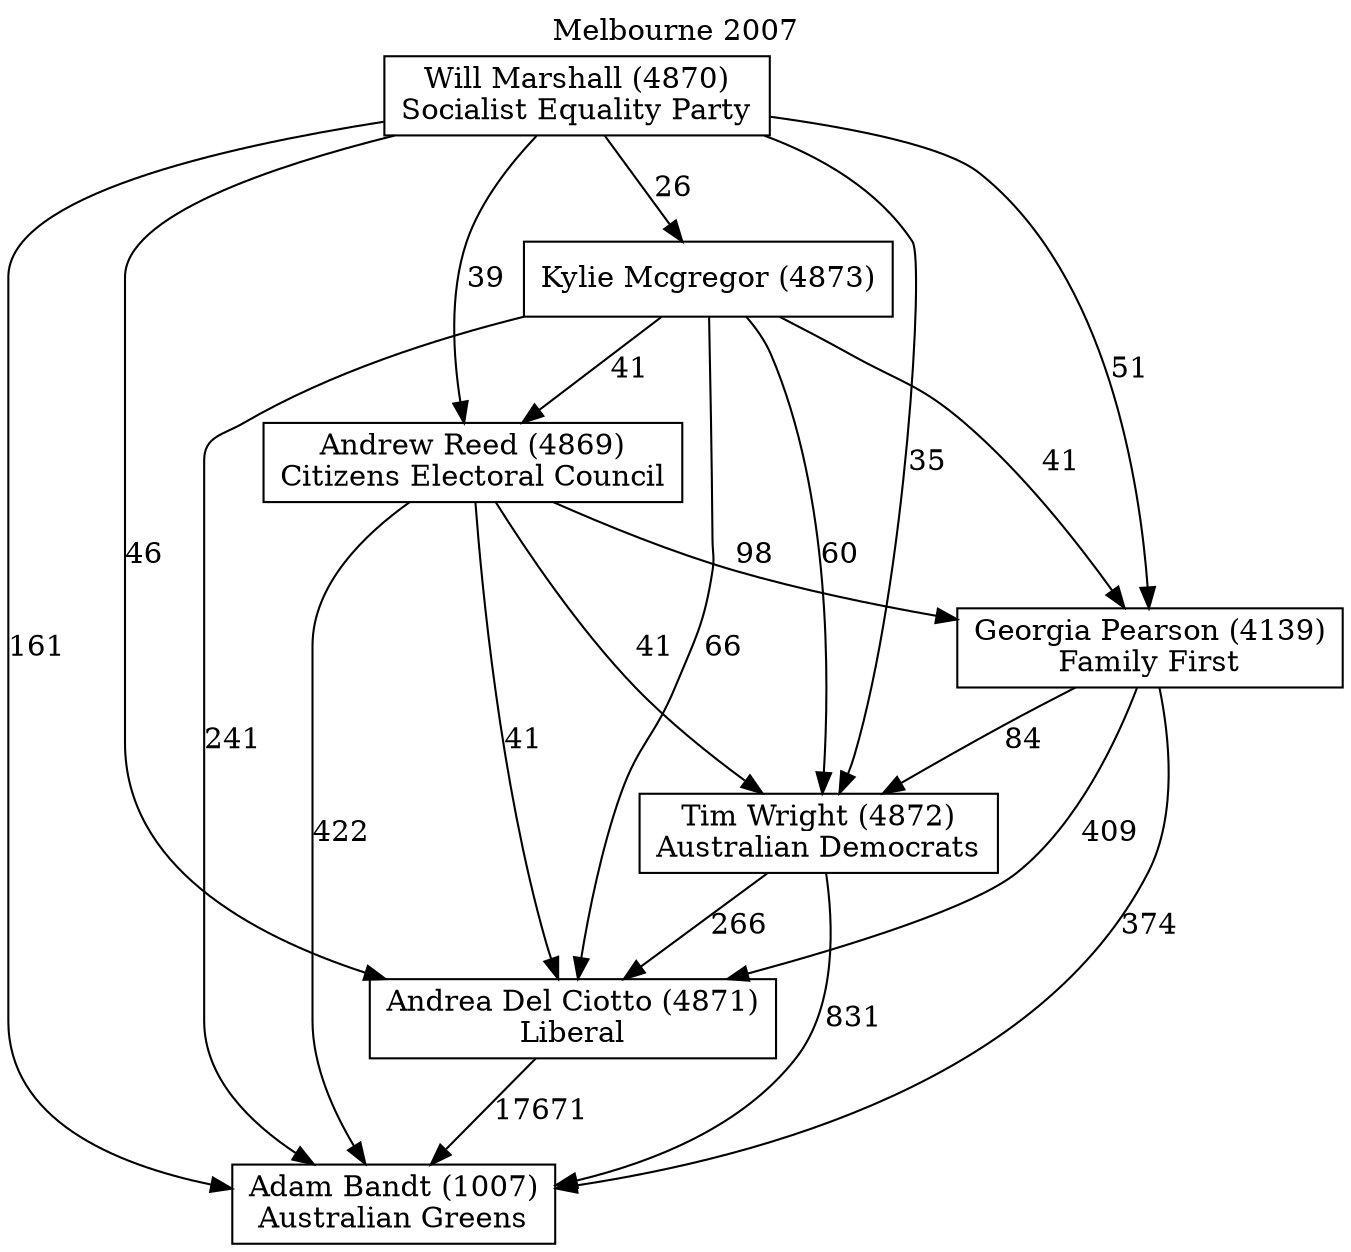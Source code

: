 // House preference flow
digraph "Adam Bandt (1007)_Melbourne_2007" {
	graph [label="Melbourne 2007" labelloc=t mclimit=10]
	node [shape=box]
	"Adam Bandt (1007)" [label="Adam Bandt (1007)
Australian Greens"]
	"Andrea Del Ciotto (4871)" [label="Andrea Del Ciotto (4871)
Liberal"]
	"Tim Wright (4872)" [label="Tim Wright (4872)
Australian Democrats"]
	"Georgia Pearson (4139)" [label="Georgia Pearson (4139)
Family First"]
	"Andrew Reed (4869)" [label="Andrew Reed (4869)
Citizens Electoral Council"]
	"Kylie Mcgregor (4873)" [label="Kylie Mcgregor (4873)
"]
	"Will Marshall (4870)" [label="Will Marshall (4870)
Socialist Equality Party"]
	"Adam Bandt (1007)" [label="Adam Bandt (1007)
Australian Greens"]
	"Tim Wright (4872)" [label="Tim Wright (4872)
Australian Democrats"]
	"Georgia Pearson (4139)" [label="Georgia Pearson (4139)
Family First"]
	"Andrew Reed (4869)" [label="Andrew Reed (4869)
Citizens Electoral Council"]
	"Kylie Mcgregor (4873)" [label="Kylie Mcgregor (4873)
"]
	"Will Marshall (4870)" [label="Will Marshall (4870)
Socialist Equality Party"]
	"Adam Bandt (1007)" [label="Adam Bandt (1007)
Australian Greens"]
	"Georgia Pearson (4139)" [label="Georgia Pearson (4139)
Family First"]
	"Andrew Reed (4869)" [label="Andrew Reed (4869)
Citizens Electoral Council"]
	"Kylie Mcgregor (4873)" [label="Kylie Mcgregor (4873)
"]
	"Will Marshall (4870)" [label="Will Marshall (4870)
Socialist Equality Party"]
	"Adam Bandt (1007)" [label="Adam Bandt (1007)
Australian Greens"]
	"Andrew Reed (4869)" [label="Andrew Reed (4869)
Citizens Electoral Council"]
	"Kylie Mcgregor (4873)" [label="Kylie Mcgregor (4873)
"]
	"Will Marshall (4870)" [label="Will Marshall (4870)
Socialist Equality Party"]
	"Adam Bandt (1007)" [label="Adam Bandt (1007)
Australian Greens"]
	"Kylie Mcgregor (4873)" [label="Kylie Mcgregor (4873)
"]
	"Will Marshall (4870)" [label="Will Marshall (4870)
Socialist Equality Party"]
	"Adam Bandt (1007)" [label="Adam Bandt (1007)
Australian Greens"]
	"Will Marshall (4870)" [label="Will Marshall (4870)
Socialist Equality Party"]
	"Will Marshall (4870)" [label="Will Marshall (4870)
Socialist Equality Party"]
	"Kylie Mcgregor (4873)" [label="Kylie Mcgregor (4873)
"]
	"Will Marshall (4870)" [label="Will Marshall (4870)
Socialist Equality Party"]
	"Will Marshall (4870)" [label="Will Marshall (4870)
Socialist Equality Party"]
	"Andrew Reed (4869)" [label="Andrew Reed (4869)
Citizens Electoral Council"]
	"Kylie Mcgregor (4873)" [label="Kylie Mcgregor (4873)
"]
	"Will Marshall (4870)" [label="Will Marshall (4870)
Socialist Equality Party"]
	"Andrew Reed (4869)" [label="Andrew Reed (4869)
Citizens Electoral Council"]
	"Will Marshall (4870)" [label="Will Marshall (4870)
Socialist Equality Party"]
	"Will Marshall (4870)" [label="Will Marshall (4870)
Socialist Equality Party"]
	"Kylie Mcgregor (4873)" [label="Kylie Mcgregor (4873)
"]
	"Will Marshall (4870)" [label="Will Marshall (4870)
Socialist Equality Party"]
	"Will Marshall (4870)" [label="Will Marshall (4870)
Socialist Equality Party"]
	"Georgia Pearson (4139)" [label="Georgia Pearson (4139)
Family First"]
	"Andrew Reed (4869)" [label="Andrew Reed (4869)
Citizens Electoral Council"]
	"Kylie Mcgregor (4873)" [label="Kylie Mcgregor (4873)
"]
	"Will Marshall (4870)" [label="Will Marshall (4870)
Socialist Equality Party"]
	"Georgia Pearson (4139)" [label="Georgia Pearson (4139)
Family First"]
	"Kylie Mcgregor (4873)" [label="Kylie Mcgregor (4873)
"]
	"Will Marshall (4870)" [label="Will Marshall (4870)
Socialist Equality Party"]
	"Georgia Pearson (4139)" [label="Georgia Pearson (4139)
Family First"]
	"Will Marshall (4870)" [label="Will Marshall (4870)
Socialist Equality Party"]
	"Will Marshall (4870)" [label="Will Marshall (4870)
Socialist Equality Party"]
	"Kylie Mcgregor (4873)" [label="Kylie Mcgregor (4873)
"]
	"Will Marshall (4870)" [label="Will Marshall (4870)
Socialist Equality Party"]
	"Will Marshall (4870)" [label="Will Marshall (4870)
Socialist Equality Party"]
	"Andrew Reed (4869)" [label="Andrew Reed (4869)
Citizens Electoral Council"]
	"Kylie Mcgregor (4873)" [label="Kylie Mcgregor (4873)
"]
	"Will Marshall (4870)" [label="Will Marshall (4870)
Socialist Equality Party"]
	"Andrew Reed (4869)" [label="Andrew Reed (4869)
Citizens Electoral Council"]
	"Will Marshall (4870)" [label="Will Marshall (4870)
Socialist Equality Party"]
	"Will Marshall (4870)" [label="Will Marshall (4870)
Socialist Equality Party"]
	"Kylie Mcgregor (4873)" [label="Kylie Mcgregor (4873)
"]
	"Will Marshall (4870)" [label="Will Marshall (4870)
Socialist Equality Party"]
	"Will Marshall (4870)" [label="Will Marshall (4870)
Socialist Equality Party"]
	"Tim Wright (4872)" [label="Tim Wright (4872)
Australian Democrats"]
	"Georgia Pearson (4139)" [label="Georgia Pearson (4139)
Family First"]
	"Andrew Reed (4869)" [label="Andrew Reed (4869)
Citizens Electoral Council"]
	"Kylie Mcgregor (4873)" [label="Kylie Mcgregor (4873)
"]
	"Will Marshall (4870)" [label="Will Marshall (4870)
Socialist Equality Party"]
	"Tim Wright (4872)" [label="Tim Wright (4872)
Australian Democrats"]
	"Andrew Reed (4869)" [label="Andrew Reed (4869)
Citizens Electoral Council"]
	"Kylie Mcgregor (4873)" [label="Kylie Mcgregor (4873)
"]
	"Will Marshall (4870)" [label="Will Marshall (4870)
Socialist Equality Party"]
	"Tim Wright (4872)" [label="Tim Wright (4872)
Australian Democrats"]
	"Kylie Mcgregor (4873)" [label="Kylie Mcgregor (4873)
"]
	"Will Marshall (4870)" [label="Will Marshall (4870)
Socialist Equality Party"]
	"Tim Wright (4872)" [label="Tim Wright (4872)
Australian Democrats"]
	"Will Marshall (4870)" [label="Will Marshall (4870)
Socialist Equality Party"]
	"Will Marshall (4870)" [label="Will Marshall (4870)
Socialist Equality Party"]
	"Kylie Mcgregor (4873)" [label="Kylie Mcgregor (4873)
"]
	"Will Marshall (4870)" [label="Will Marshall (4870)
Socialist Equality Party"]
	"Will Marshall (4870)" [label="Will Marshall (4870)
Socialist Equality Party"]
	"Andrew Reed (4869)" [label="Andrew Reed (4869)
Citizens Electoral Council"]
	"Kylie Mcgregor (4873)" [label="Kylie Mcgregor (4873)
"]
	"Will Marshall (4870)" [label="Will Marshall (4870)
Socialist Equality Party"]
	"Andrew Reed (4869)" [label="Andrew Reed (4869)
Citizens Electoral Council"]
	"Will Marshall (4870)" [label="Will Marshall (4870)
Socialist Equality Party"]
	"Will Marshall (4870)" [label="Will Marshall (4870)
Socialist Equality Party"]
	"Kylie Mcgregor (4873)" [label="Kylie Mcgregor (4873)
"]
	"Will Marshall (4870)" [label="Will Marshall (4870)
Socialist Equality Party"]
	"Will Marshall (4870)" [label="Will Marshall (4870)
Socialist Equality Party"]
	"Georgia Pearson (4139)" [label="Georgia Pearson (4139)
Family First"]
	"Andrew Reed (4869)" [label="Andrew Reed (4869)
Citizens Electoral Council"]
	"Kylie Mcgregor (4873)" [label="Kylie Mcgregor (4873)
"]
	"Will Marshall (4870)" [label="Will Marshall (4870)
Socialist Equality Party"]
	"Georgia Pearson (4139)" [label="Georgia Pearson (4139)
Family First"]
	"Kylie Mcgregor (4873)" [label="Kylie Mcgregor (4873)
"]
	"Will Marshall (4870)" [label="Will Marshall (4870)
Socialist Equality Party"]
	"Georgia Pearson (4139)" [label="Georgia Pearson (4139)
Family First"]
	"Will Marshall (4870)" [label="Will Marshall (4870)
Socialist Equality Party"]
	"Will Marshall (4870)" [label="Will Marshall (4870)
Socialist Equality Party"]
	"Kylie Mcgregor (4873)" [label="Kylie Mcgregor (4873)
"]
	"Will Marshall (4870)" [label="Will Marshall (4870)
Socialist Equality Party"]
	"Will Marshall (4870)" [label="Will Marshall (4870)
Socialist Equality Party"]
	"Andrew Reed (4869)" [label="Andrew Reed (4869)
Citizens Electoral Council"]
	"Kylie Mcgregor (4873)" [label="Kylie Mcgregor (4873)
"]
	"Will Marshall (4870)" [label="Will Marshall (4870)
Socialist Equality Party"]
	"Andrew Reed (4869)" [label="Andrew Reed (4869)
Citizens Electoral Council"]
	"Will Marshall (4870)" [label="Will Marshall (4870)
Socialist Equality Party"]
	"Will Marshall (4870)" [label="Will Marshall (4870)
Socialist Equality Party"]
	"Kylie Mcgregor (4873)" [label="Kylie Mcgregor (4873)
"]
	"Will Marshall (4870)" [label="Will Marshall (4870)
Socialist Equality Party"]
	"Will Marshall (4870)" [label="Will Marshall (4870)
Socialist Equality Party"]
	"Andrea Del Ciotto (4871)" [label="Andrea Del Ciotto (4871)
Liberal"]
	"Tim Wright (4872)" [label="Tim Wright (4872)
Australian Democrats"]
	"Georgia Pearson (4139)" [label="Georgia Pearson (4139)
Family First"]
	"Andrew Reed (4869)" [label="Andrew Reed (4869)
Citizens Electoral Council"]
	"Kylie Mcgregor (4873)" [label="Kylie Mcgregor (4873)
"]
	"Will Marshall (4870)" [label="Will Marshall (4870)
Socialist Equality Party"]
	"Andrea Del Ciotto (4871)" [label="Andrea Del Ciotto (4871)
Liberal"]
	"Georgia Pearson (4139)" [label="Georgia Pearson (4139)
Family First"]
	"Andrew Reed (4869)" [label="Andrew Reed (4869)
Citizens Electoral Council"]
	"Kylie Mcgregor (4873)" [label="Kylie Mcgregor (4873)
"]
	"Will Marshall (4870)" [label="Will Marshall (4870)
Socialist Equality Party"]
	"Andrea Del Ciotto (4871)" [label="Andrea Del Ciotto (4871)
Liberal"]
	"Andrew Reed (4869)" [label="Andrew Reed (4869)
Citizens Electoral Council"]
	"Kylie Mcgregor (4873)" [label="Kylie Mcgregor (4873)
"]
	"Will Marshall (4870)" [label="Will Marshall (4870)
Socialist Equality Party"]
	"Andrea Del Ciotto (4871)" [label="Andrea Del Ciotto (4871)
Liberal"]
	"Kylie Mcgregor (4873)" [label="Kylie Mcgregor (4873)
"]
	"Will Marshall (4870)" [label="Will Marshall (4870)
Socialist Equality Party"]
	"Andrea Del Ciotto (4871)" [label="Andrea Del Ciotto (4871)
Liberal"]
	"Will Marshall (4870)" [label="Will Marshall (4870)
Socialist Equality Party"]
	"Will Marshall (4870)" [label="Will Marshall (4870)
Socialist Equality Party"]
	"Kylie Mcgregor (4873)" [label="Kylie Mcgregor (4873)
"]
	"Will Marshall (4870)" [label="Will Marshall (4870)
Socialist Equality Party"]
	"Will Marshall (4870)" [label="Will Marshall (4870)
Socialist Equality Party"]
	"Andrew Reed (4869)" [label="Andrew Reed (4869)
Citizens Electoral Council"]
	"Kylie Mcgregor (4873)" [label="Kylie Mcgregor (4873)
"]
	"Will Marshall (4870)" [label="Will Marshall (4870)
Socialist Equality Party"]
	"Andrew Reed (4869)" [label="Andrew Reed (4869)
Citizens Electoral Council"]
	"Will Marshall (4870)" [label="Will Marshall (4870)
Socialist Equality Party"]
	"Will Marshall (4870)" [label="Will Marshall (4870)
Socialist Equality Party"]
	"Kylie Mcgregor (4873)" [label="Kylie Mcgregor (4873)
"]
	"Will Marshall (4870)" [label="Will Marshall (4870)
Socialist Equality Party"]
	"Will Marshall (4870)" [label="Will Marshall (4870)
Socialist Equality Party"]
	"Georgia Pearson (4139)" [label="Georgia Pearson (4139)
Family First"]
	"Andrew Reed (4869)" [label="Andrew Reed (4869)
Citizens Electoral Council"]
	"Kylie Mcgregor (4873)" [label="Kylie Mcgregor (4873)
"]
	"Will Marshall (4870)" [label="Will Marshall (4870)
Socialist Equality Party"]
	"Georgia Pearson (4139)" [label="Georgia Pearson (4139)
Family First"]
	"Kylie Mcgregor (4873)" [label="Kylie Mcgregor (4873)
"]
	"Will Marshall (4870)" [label="Will Marshall (4870)
Socialist Equality Party"]
	"Georgia Pearson (4139)" [label="Georgia Pearson (4139)
Family First"]
	"Will Marshall (4870)" [label="Will Marshall (4870)
Socialist Equality Party"]
	"Will Marshall (4870)" [label="Will Marshall (4870)
Socialist Equality Party"]
	"Kylie Mcgregor (4873)" [label="Kylie Mcgregor (4873)
"]
	"Will Marshall (4870)" [label="Will Marshall (4870)
Socialist Equality Party"]
	"Will Marshall (4870)" [label="Will Marshall (4870)
Socialist Equality Party"]
	"Andrew Reed (4869)" [label="Andrew Reed (4869)
Citizens Electoral Council"]
	"Kylie Mcgregor (4873)" [label="Kylie Mcgregor (4873)
"]
	"Will Marshall (4870)" [label="Will Marshall (4870)
Socialist Equality Party"]
	"Andrew Reed (4869)" [label="Andrew Reed (4869)
Citizens Electoral Council"]
	"Will Marshall (4870)" [label="Will Marshall (4870)
Socialist Equality Party"]
	"Will Marshall (4870)" [label="Will Marshall (4870)
Socialist Equality Party"]
	"Kylie Mcgregor (4873)" [label="Kylie Mcgregor (4873)
"]
	"Will Marshall (4870)" [label="Will Marshall (4870)
Socialist Equality Party"]
	"Will Marshall (4870)" [label="Will Marshall (4870)
Socialist Equality Party"]
	"Tim Wright (4872)" [label="Tim Wright (4872)
Australian Democrats"]
	"Georgia Pearson (4139)" [label="Georgia Pearson (4139)
Family First"]
	"Andrew Reed (4869)" [label="Andrew Reed (4869)
Citizens Electoral Council"]
	"Kylie Mcgregor (4873)" [label="Kylie Mcgregor (4873)
"]
	"Will Marshall (4870)" [label="Will Marshall (4870)
Socialist Equality Party"]
	"Tim Wright (4872)" [label="Tim Wright (4872)
Australian Democrats"]
	"Andrew Reed (4869)" [label="Andrew Reed (4869)
Citizens Electoral Council"]
	"Kylie Mcgregor (4873)" [label="Kylie Mcgregor (4873)
"]
	"Will Marshall (4870)" [label="Will Marshall (4870)
Socialist Equality Party"]
	"Tim Wright (4872)" [label="Tim Wright (4872)
Australian Democrats"]
	"Kylie Mcgregor (4873)" [label="Kylie Mcgregor (4873)
"]
	"Will Marshall (4870)" [label="Will Marshall (4870)
Socialist Equality Party"]
	"Tim Wright (4872)" [label="Tim Wright (4872)
Australian Democrats"]
	"Will Marshall (4870)" [label="Will Marshall (4870)
Socialist Equality Party"]
	"Will Marshall (4870)" [label="Will Marshall (4870)
Socialist Equality Party"]
	"Kylie Mcgregor (4873)" [label="Kylie Mcgregor (4873)
"]
	"Will Marshall (4870)" [label="Will Marshall (4870)
Socialist Equality Party"]
	"Will Marshall (4870)" [label="Will Marshall (4870)
Socialist Equality Party"]
	"Andrew Reed (4869)" [label="Andrew Reed (4869)
Citizens Electoral Council"]
	"Kylie Mcgregor (4873)" [label="Kylie Mcgregor (4873)
"]
	"Will Marshall (4870)" [label="Will Marshall (4870)
Socialist Equality Party"]
	"Andrew Reed (4869)" [label="Andrew Reed (4869)
Citizens Electoral Council"]
	"Will Marshall (4870)" [label="Will Marshall (4870)
Socialist Equality Party"]
	"Will Marshall (4870)" [label="Will Marshall (4870)
Socialist Equality Party"]
	"Kylie Mcgregor (4873)" [label="Kylie Mcgregor (4873)
"]
	"Will Marshall (4870)" [label="Will Marshall (4870)
Socialist Equality Party"]
	"Will Marshall (4870)" [label="Will Marshall (4870)
Socialist Equality Party"]
	"Georgia Pearson (4139)" [label="Georgia Pearson (4139)
Family First"]
	"Andrew Reed (4869)" [label="Andrew Reed (4869)
Citizens Electoral Council"]
	"Kylie Mcgregor (4873)" [label="Kylie Mcgregor (4873)
"]
	"Will Marshall (4870)" [label="Will Marshall (4870)
Socialist Equality Party"]
	"Georgia Pearson (4139)" [label="Georgia Pearson (4139)
Family First"]
	"Kylie Mcgregor (4873)" [label="Kylie Mcgregor (4873)
"]
	"Will Marshall (4870)" [label="Will Marshall (4870)
Socialist Equality Party"]
	"Georgia Pearson (4139)" [label="Georgia Pearson (4139)
Family First"]
	"Will Marshall (4870)" [label="Will Marshall (4870)
Socialist Equality Party"]
	"Will Marshall (4870)" [label="Will Marshall (4870)
Socialist Equality Party"]
	"Kylie Mcgregor (4873)" [label="Kylie Mcgregor (4873)
"]
	"Will Marshall (4870)" [label="Will Marshall (4870)
Socialist Equality Party"]
	"Will Marshall (4870)" [label="Will Marshall (4870)
Socialist Equality Party"]
	"Andrew Reed (4869)" [label="Andrew Reed (4869)
Citizens Electoral Council"]
	"Kylie Mcgregor (4873)" [label="Kylie Mcgregor (4873)
"]
	"Will Marshall (4870)" [label="Will Marshall (4870)
Socialist Equality Party"]
	"Andrew Reed (4869)" [label="Andrew Reed (4869)
Citizens Electoral Council"]
	"Will Marshall (4870)" [label="Will Marshall (4870)
Socialist Equality Party"]
	"Will Marshall (4870)" [label="Will Marshall (4870)
Socialist Equality Party"]
	"Kylie Mcgregor (4873)" [label="Kylie Mcgregor (4873)
"]
	"Will Marshall (4870)" [label="Will Marshall (4870)
Socialist Equality Party"]
	"Will Marshall (4870)" [label="Will Marshall (4870)
Socialist Equality Party"]
	"Andrea Del Ciotto (4871)" -> "Adam Bandt (1007)" [label=17671]
	"Tim Wright (4872)" -> "Andrea Del Ciotto (4871)" [label=266]
	"Georgia Pearson (4139)" -> "Tim Wright (4872)" [label=84]
	"Andrew Reed (4869)" -> "Georgia Pearson (4139)" [label=98]
	"Kylie Mcgregor (4873)" -> "Andrew Reed (4869)" [label=41]
	"Will Marshall (4870)" -> "Kylie Mcgregor (4873)" [label=26]
	"Tim Wright (4872)" -> "Adam Bandt (1007)" [label=831]
	"Georgia Pearson (4139)" -> "Adam Bandt (1007)" [label=374]
	"Andrew Reed (4869)" -> "Adam Bandt (1007)" [label=422]
	"Kylie Mcgregor (4873)" -> "Adam Bandt (1007)" [label=241]
	"Will Marshall (4870)" -> "Adam Bandt (1007)" [label=161]
	"Will Marshall (4870)" -> "Andrew Reed (4869)" [label=39]
	"Kylie Mcgregor (4873)" -> "Georgia Pearson (4139)" [label=41]
	"Will Marshall (4870)" -> "Georgia Pearson (4139)" [label=51]
	"Andrew Reed (4869)" -> "Tim Wright (4872)" [label=41]
	"Kylie Mcgregor (4873)" -> "Tim Wright (4872)" [label=60]
	"Will Marshall (4870)" -> "Tim Wright (4872)" [label=35]
	"Georgia Pearson (4139)" -> "Andrea Del Ciotto (4871)" [label=409]
	"Andrew Reed (4869)" -> "Andrea Del Ciotto (4871)" [label=41]
	"Kylie Mcgregor (4873)" -> "Andrea Del Ciotto (4871)" [label=66]
	"Will Marshall (4870)" -> "Andrea Del Ciotto (4871)" [label=46]
}

